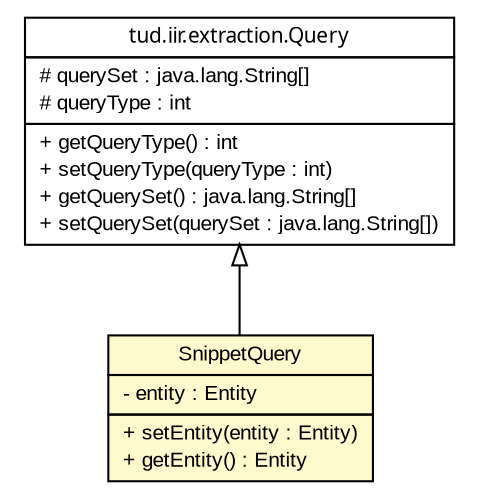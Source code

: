 #!/usr/local/bin/dot
#
# Class diagram 
# Generated by UMLGraph version 5.2 (http://www.umlgraph.org/)
#

digraph G {
	edge [fontname="arial",fontsize=10,labelfontname="arial",labelfontsize=10];
	node [fontname="arial",fontsize=10,shape=plaintext];
	nodesep=0.25;
	ranksep=0.5;
	// tud.iir.extraction.Query
	c31615 [label=<<table title="tud.iir.extraction.Query" border="0" cellborder="1" cellspacing="0" cellpadding="2" port="p" href="../Query.html">
		<tr><td><table border="0" cellspacing="0" cellpadding="1">
<tr><td align="center" balign="center"><font face="ariali"> tud.iir.extraction.Query </font></td></tr>
		</table></td></tr>
		<tr><td><table border="0" cellspacing="0" cellpadding="1">
<tr><td align="left" balign="left"> # querySet : java.lang.String[] </td></tr>
<tr><td align="left" balign="left"> # queryType : int </td></tr>
		</table></td></tr>
		<tr><td><table border="0" cellspacing="0" cellpadding="1">
<tr><td align="left" balign="left"> + getQueryType() : int </td></tr>
<tr><td align="left" balign="left"> + setQueryType(queryType : int) </td></tr>
<tr><td align="left" balign="left"> + getQuerySet() : java.lang.String[] </td></tr>
<tr><td align="left" balign="left"> + setQuerySet(querySet : java.lang.String[]) </td></tr>
		</table></td></tr>
		</table>>, fontname="arial", fontcolor="black", fontsize=10.0];
	// tud.iir.extraction.snippet.SnippetQuery
	c31665 [label=<<table title="tud.iir.extraction.snippet.SnippetQuery" border="0" cellborder="1" cellspacing="0" cellpadding="2" port="p" bgcolor="lemonChiffon" href="./SnippetQuery.html">
		<tr><td><table border="0" cellspacing="0" cellpadding="1">
<tr><td align="center" balign="center"> SnippetQuery </td></tr>
		</table></td></tr>
		<tr><td><table border="0" cellspacing="0" cellpadding="1">
<tr><td align="left" balign="left"> - entity : Entity </td></tr>
		</table></td></tr>
		<tr><td><table border="0" cellspacing="0" cellpadding="1">
<tr><td align="left" balign="left"> + setEntity(entity : Entity) </td></tr>
<tr><td align="left" balign="left"> + getEntity() : Entity </td></tr>
		</table></td></tr>
		</table>>, fontname="arial", fontcolor="black", fontsize=10.0];
	//tud.iir.extraction.snippet.SnippetQuery extends tud.iir.extraction.Query
	c31615:p -> c31665:p [dir=back,arrowtail=empty];
}

